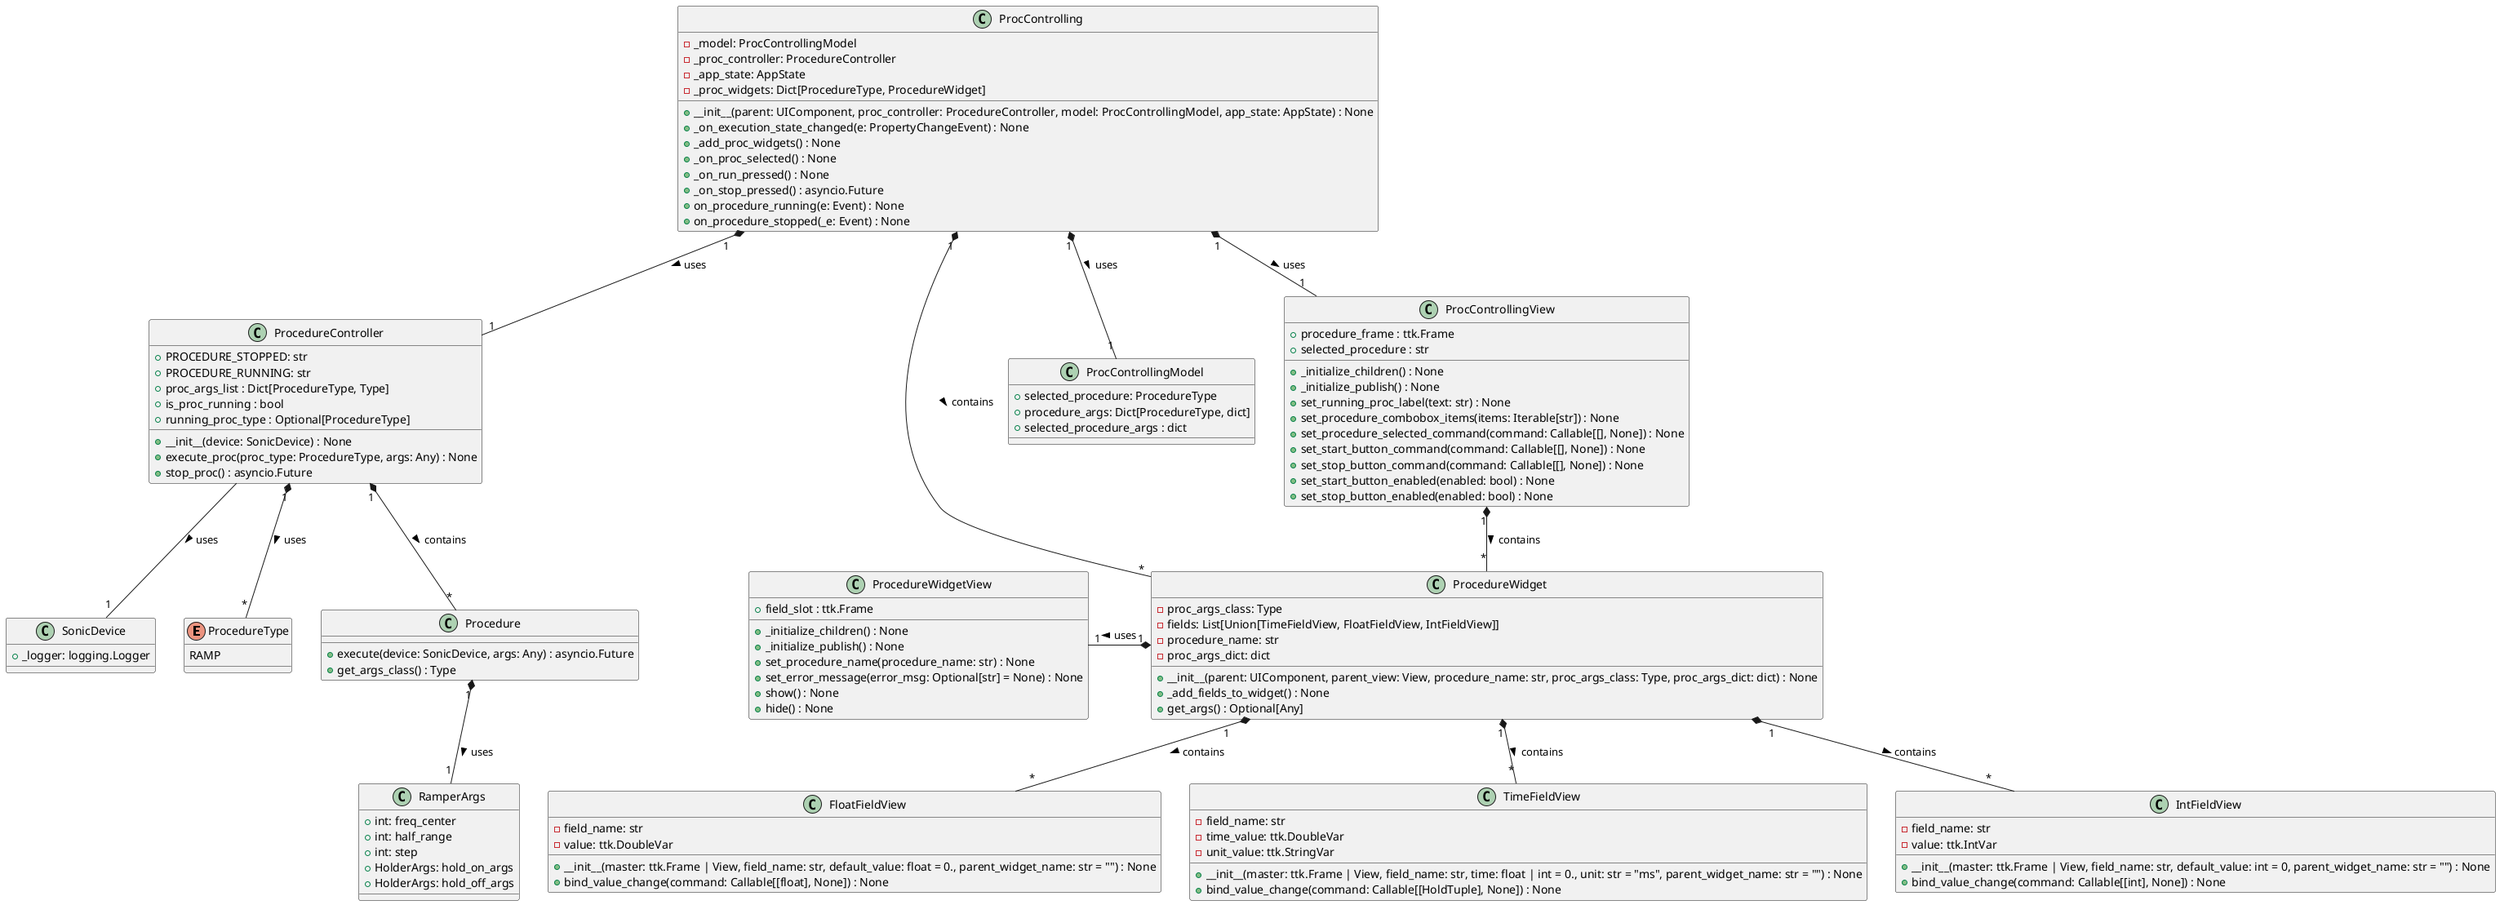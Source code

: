 @startuml ProcControlling

set separator . 
skinparam classSeparator "."
skinparam packageSeparator "."
top to bottom direction

' Define the ProcedureType enumeration
enum ProcedureType {
    RAMP
}

' Define the Procedure class
class Procedure {
    +execute(device: SonicDevice, args: Any) : asyncio.Future
    +get_args_class() : Type
}

' Define the RamperArgs class (inherits HolderArgs)
class RamperArgs {
    +int: freq_center
    +int: half_range
    +int: step
    +HolderArgs: hold_on_args
    +HolderArgs: hold_off_args
}

' Define the SonicDevice class
class SonicDevice {
    +_logger: logging.Logger
}

' Define the ProcedureController class
class ProcedureController {
    +PROCEDURE_STOPPED: str
    +PROCEDURE_RUNNING: str
    +__init__(device: SonicDevice) : None
    +proc_args_list : Dict[ProcedureType, Type]
    +is_proc_running : bool
    +running_proc_type : Optional[ProcedureType]
    +execute_proc(proc_type: ProcedureType, args: Any) : None
    +stop_proc() : asyncio.Future
}

' Define the ProcedureWidget class
class ProcedureWidget {
    -proc_args_class: Type
    -fields: List[Union[TimeFieldView, FloatFieldView, IntFieldView]]
    -procedure_name: str
    -proc_args_dict: dict
    +__init__(parent: UIComponent, parent_view: View, procedure_name: str, proc_args_class: Type, proc_args_dict: dict) : None
    +_add_fields_to_widget() : None
    +get_args() : Optional[Any]
}

' Define the ProcedureWidgetView class
class ProcedureWidgetView {
    +_initialize_children() : None
    +_initialize_publish() : None
    +field_slot : ttk.Frame
    +set_procedure_name(procedure_name: str) : None
    +set_error_message(error_msg: Optional[str] = None) : None
    +show() : None
    +hide() : None
}

' Define the IntFieldView class
class IntFieldView {
    -field_name: str
    -value: ttk.IntVar
    +__init__(master: ttk.Frame | View, field_name: str, default_value: int = 0, parent_widget_name: str = "") : None
    +bind_value_change(command: Callable[[int], None]) : None
}

' Define the FloatFieldView class
class FloatFieldView {
    -field_name: str
    -value: ttk.DoubleVar
    +__init__(master: ttk.Frame | View, field_name: str, default_value: float = 0., parent_widget_name: str = "") : None
    +bind_value_change(command: Callable[[float], None]) : None
}

' Define the TimeFieldView class
class TimeFieldView {
    -field_name: str
    -time_value: ttk.DoubleVar
    -unit_value: ttk.StringVar
    +__init__(master: ttk.Frame | View, field_name: str, time: float | int = 0., unit: str = "ms", parent_widget_name: str = "") : None
    +bind_value_change(command: Callable[[HoldTuple], None]) : None
}

' Define the ProcControllingModel class
class ProcControllingModel {
    +selected_procedure: ProcedureType
    +procedure_args: Dict[ProcedureType, dict]
    +selected_procedure_args : dict
}

' Define the ProcControlling class
class ProcControlling {
    -_model: ProcControllingModel
    -_proc_controller: ProcedureController
    -_app_state: AppState
    -_proc_widgets: Dict[ProcedureType, ProcedureWidget]
    +__init__(parent: UIComponent, proc_controller: ProcedureController, model: ProcControllingModel, app_state: AppState) : None
    +_on_execution_state_changed(e: PropertyChangeEvent) : None
    +_add_proc_widgets() : None
    +_on_proc_selected() : None
    +_on_run_pressed() : None
    +_on_stop_pressed() : asyncio.Future
    +on_procedure_running(e: Event) : None
    +on_procedure_stopped(_e: Event) : None
}

' Define the ProcControllingView class
class ProcControllingView {
    +_initialize_children() : None
    +_initialize_publish() : None
    +procedure_frame : ttk.Frame
    +selected_procedure : str
    +set_running_proc_label(text: str) : None
    +set_procedure_combobox_items(items: Iterable[str]) : None
    +set_procedure_selected_command(command: Callable[[], None]) : None
    +set_start_button_command(command: Callable[[], None]) : None
    +set_stop_button_command(command: Callable[[], None]) : None
    +set_start_button_enabled(enabled: bool) : None
    +set_stop_button_enabled(enabled: bool) : None
}

' Relationships
ProcedureController -- "1" SonicDevice : uses >
ProcedureController "1" *-- "*" Procedure : contains >
ProcedureController "1" *-- "*" ProcedureType : uses >
Procedure "1" *-- "1" RamperArgs : uses >
ProcedureWidget "1" *-- "*" IntFieldView : contains >
ProcedureWidget "1" *-- "*" FloatFieldView : contains >
ProcedureWidget "1" *-- "*" TimeFieldView : contains >
ProcControlling "1" *-- "1" ProcedureController : uses >
ProcControlling "1" *-- "1" ProcControllingModel : uses >
ProcControlling "1" *-- "*" ProcedureWidget : contains >
ProcControlling "1" *-- "1" ProcControllingView : uses >
ProcedureWidget "1" *-l- "1" ProcedureWidgetView : uses >
ProcControllingView "1" *-- "*" ProcedureWidget : contains >

@enduml